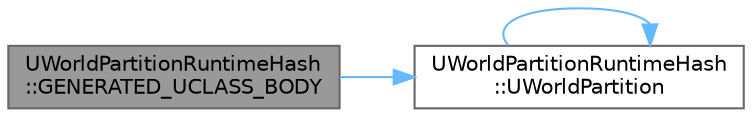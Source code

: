 digraph "UWorldPartitionRuntimeHash::GENERATED_UCLASS_BODY"
{
 // INTERACTIVE_SVG=YES
 // LATEX_PDF_SIZE
  bgcolor="transparent";
  edge [fontname=Helvetica,fontsize=10,labelfontname=Helvetica,labelfontsize=10];
  node [fontname=Helvetica,fontsize=10,shape=box,height=0.2,width=0.4];
  rankdir="LR";
  Node1 [id="Node000001",label="UWorldPartitionRuntimeHash\l::GENERATED_UCLASS_BODY",height=0.2,width=0.4,color="gray40", fillcolor="grey60", style="filled", fontcolor="black",tooltip=" "];
  Node1 -> Node2 [id="edge1_Node000001_Node000002",color="steelblue1",style="solid",tooltip=" "];
  Node2 [id="Node000002",label="UWorldPartitionRuntimeHash\l::UWorldPartition",height=0.2,width=0.4,color="grey40", fillcolor="white", style="filled",URL="$dd/d78/classUWorldPartitionRuntimeHash.html#a93aff5b686b479374093d6fa395a2e8a",tooltip=" "];
  Node2 -> Node2 [id="edge2_Node000002_Node000002",color="steelblue1",style="solid",tooltip=" "];
}
